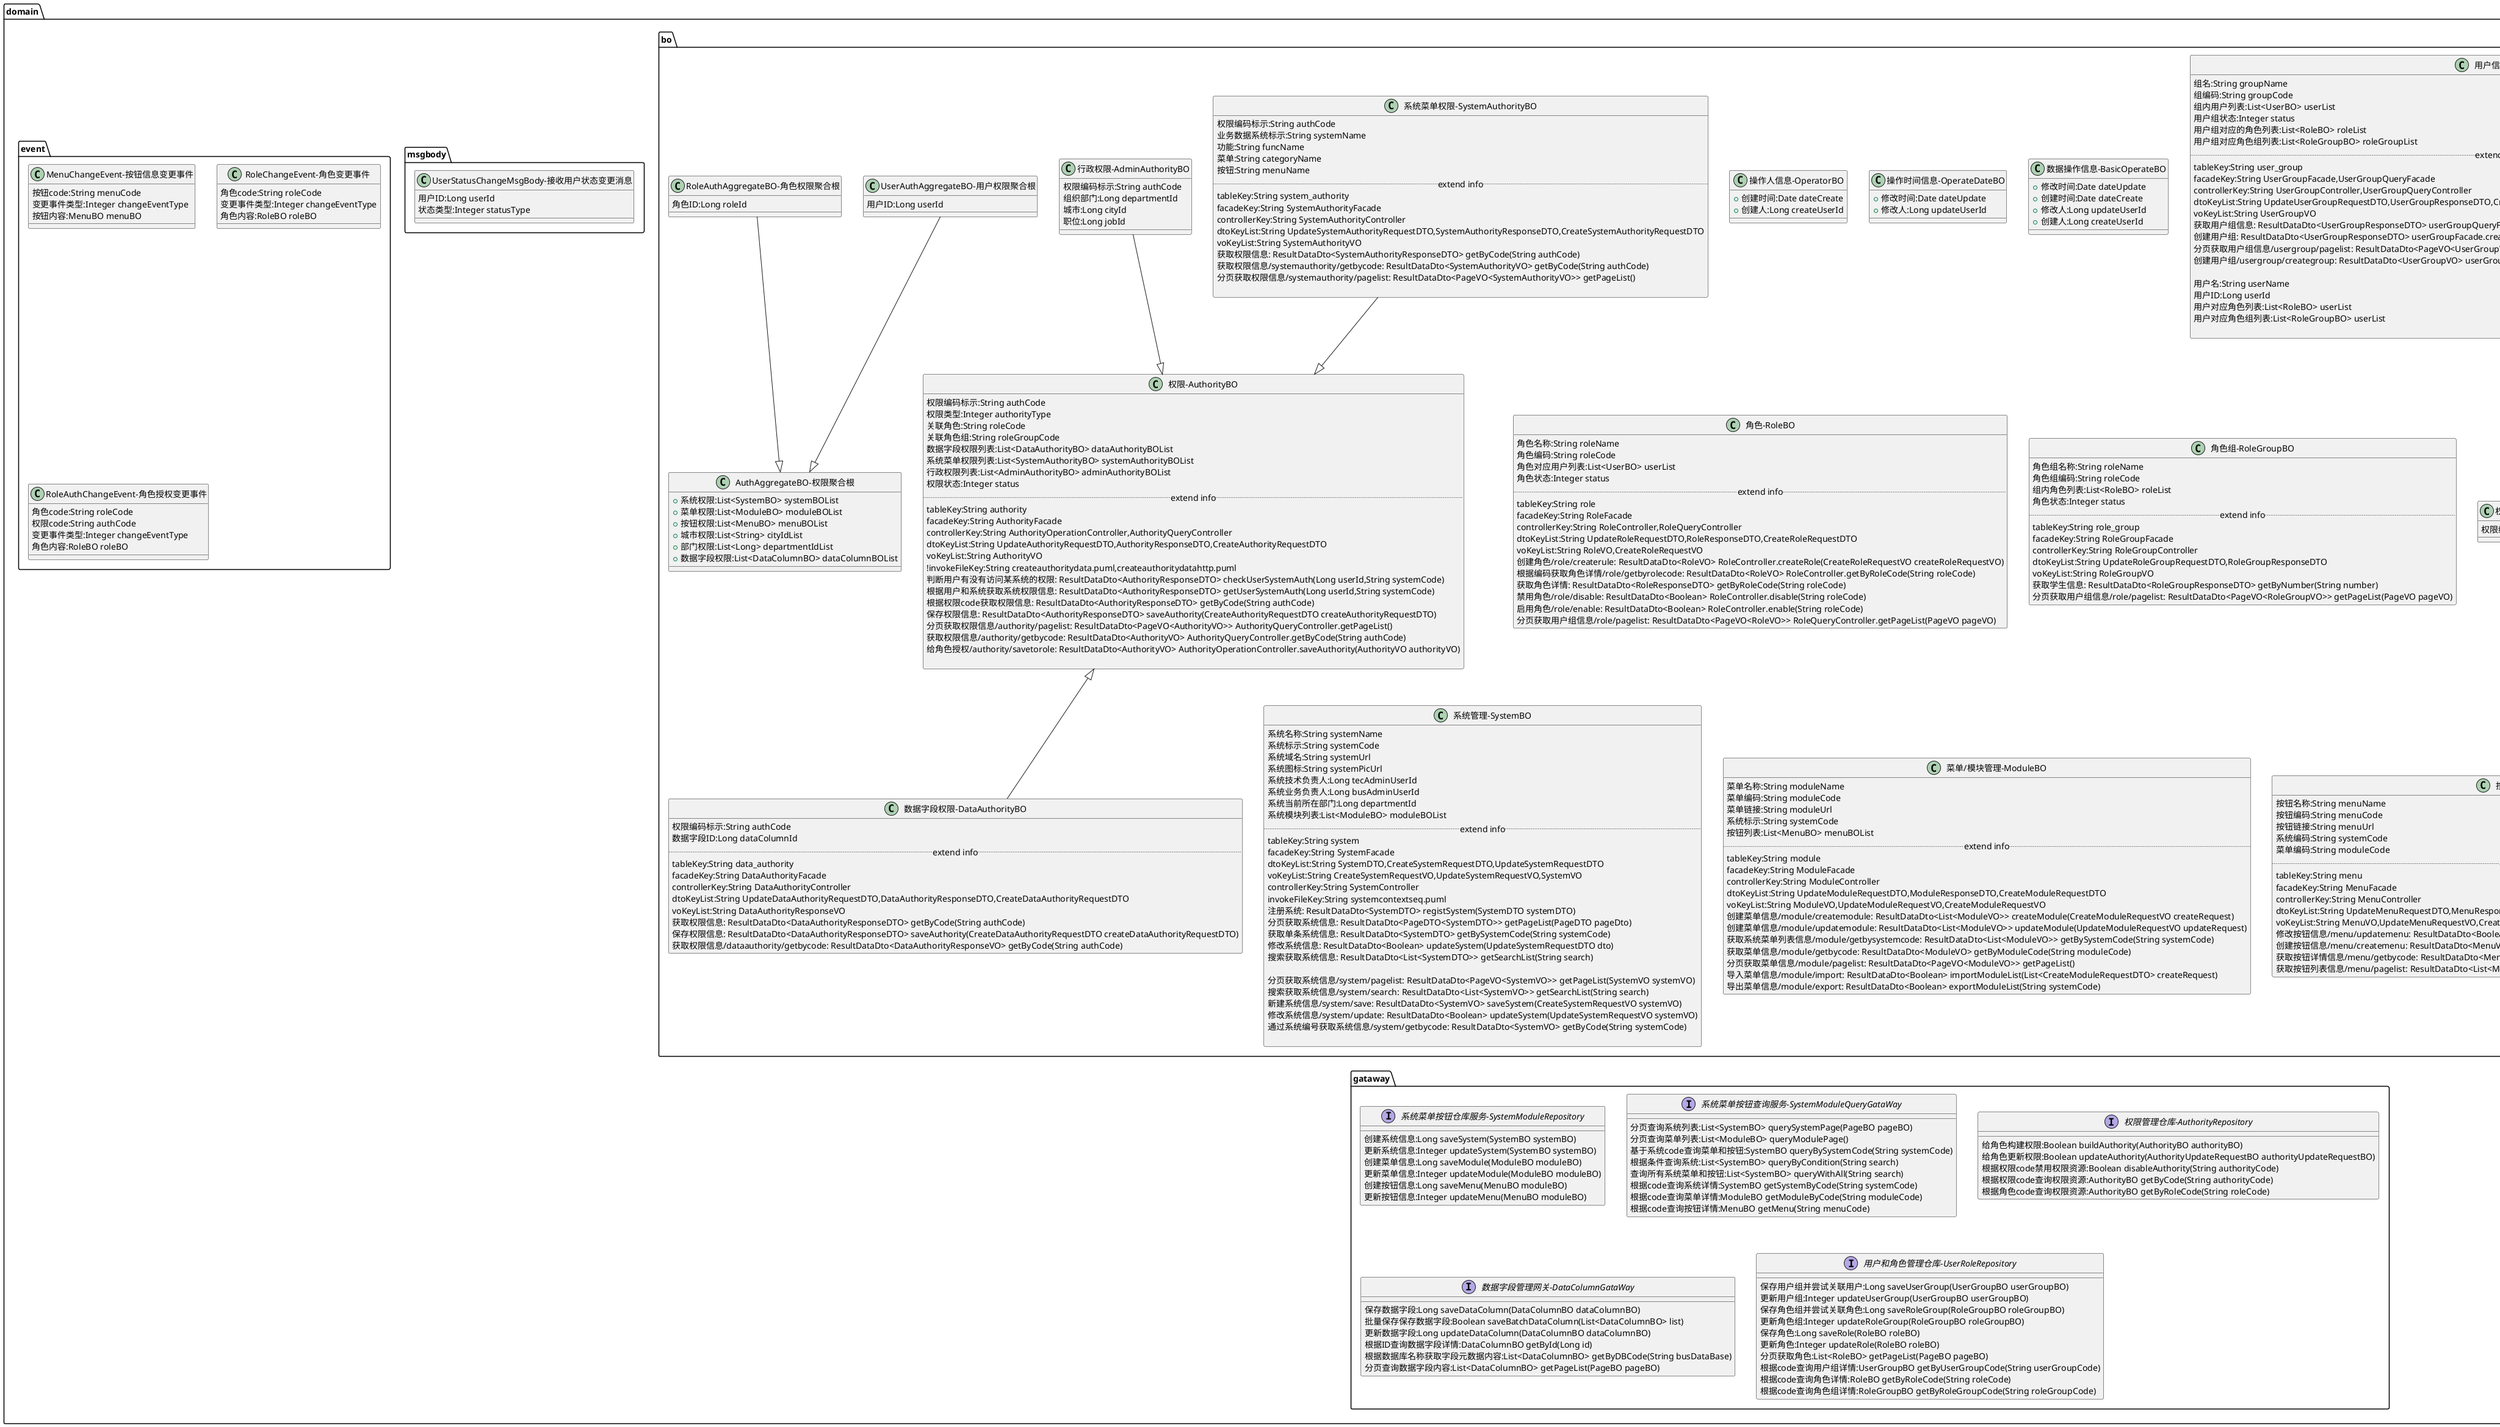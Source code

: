 @startuml

package domain.enum{
    enum  "权限类型-AuthorityTypeEnum"  as  AuthTypeEnum{
        DATA(1,"数据字段权限"),
        FUNCATION(2,"菜单功能权限"),
        ADMINISTRATION(3,"行政权限"),
        CUSTOMIZE(4,"自定义权限");
        权限类型code:Integer code
        权限类型描述:String desc
        static AuthorityTypeEnum getByCode(Integer code)
        .. extend info ..
        toRpcClient:String yes
    }

}

package domain.bo  {
  class "操作人信息-OperatorBO"  as  OperatorBO{
        +创建时间:Date dateCreate
        +创建人:Long createUserId
    }

    class   "操作时间信息-OperateDateBO"    as OperateDateBO{
        +修改时间:Date dateUpdate
        +修改人:Long updateUserId
    }

    class "数据操作信息-BasicOperateBO" as BasicOperateBO{
        +修改时间:Date dateUpdate
        +创建时间:Date dateCreate
        +修改人:Long updateUserId
        +创建人:Long createUserId
    }
    class "用户组-UserGroupBO" as UserBO{
        组名:String groupName
        组编码:String groupCode
        组内用户列表:List<UserBO> userList
        用户组状态:Integer status
        用户组对应的角色列表:List<RoleBO> roleList
        用户组对应角色组列表:List<RoleGroupBO> roleGroupList
        .. extend info ..
        tableKey:String user_group
        facadeKey:String UserGroupFacade,UserGroupQueryFacade
        controllerKey:String UserGroupController,UserGroupQueryController
        dtoKeyList:String UpdateUserGroupRequestDTO,UserGroupResponseDTO,CreateUserGroupRequestDTO
        voKeyList:String UserGroupVO
        获取用户组信息: ResultDataDto<UserGroupResponseDTO> userGroupQueryFacade.getByGroupCode(String groupCode)
        创建用户组: ResultDataDto<UserGroupResponseDTO> userGroupFacade.createUserGroup(CreateUserGroupRequestDTO createUserGroupRequestDTO)
        分页获取用户组信息/usergroup/pagelist: ResultDataDto<PageVO<UserGroupVO>> userGroupQueryController.getPageList()
        创建用户组/usergroup/creategroup: ResultDataDto<UserGroupVO> userGroupController.createUserGroup(UserGroupVO userGroupVO)

    }

    class "用户信息-UserBO" as UserBO{
        用户名:String userName
        用户ID:Long userId
        用户对应角色列表:List<RoleBO> userList
        用户对应角色组列表:List<RoleGroupBO> userList

    }

    class "角色-RoleBO" as RoleBO{
        角色名称:String roleName
        角色编码:String roleCode
        角色对应用户列表:List<UserBO> userList
        角色状态:Integer status
        .. extend info ..
        tableKey:String role
        facadeKey:String RoleFacade
        controllerKey:String RoleController,RoleQueryController
        dtoKeyList:String UpdateRoleRequestDTO,RoleResponseDTO,CreateRoleRequestDTO
        voKeyList:String RoleVO,CreateRoleRequestVO
        创建角色/role/createrule: ResultDataDto<RoleVO> RoleController.createRole(CreateRoleRequestVO createRoleRequestVO)
        根据编码获取角色详情/role/getbyrolecode: ResultDataDto<RoleVO> RoleController.getByRoleCode(String roleCode)
        获取角色详情: ResultDataDto<RoleResponseDTO> getByRoleCode(String roleCode)
        禁用角色/role/disable: ResultDataDto<Boolean> RoleController.disable(String roleCode)
        启用角色/role/enable: ResultDataDto<Boolean> RoleController.enable(String roleCode)
        分页获取用户组信息/role/pagelist: ResultDataDto<PageVO<RoleVO>> RoleQueryController.getPageList(PageVO pageVO)
    }

    class "角色组-RoleGroupBO" as RoleGroupBO{
        角色组名称:String roleName
        角色组编码:String roleCode
        组内角色列表:List<RoleBO> roleList
        角色状态:Integer status
        .. extend info ..
        tableKey:String role_group
        facadeKey:String RoleGroupFacade
        controllerKey:String RoleGroupController
        dtoKeyList:String UpdateRoleGroupRequestDTO,RoleGroupResponseDTO
        voKeyList:String RoleGroupVO
        获取学生信息: ResultDataDto<RoleGroupResponseDTO> getByNumber(String number)
        分页获取用户组信息/role/pagelist: ResultDataDto<PageVO<RoleGroupVO>> getPageList(PageVO pageVO)
    }

    class "权限-AuthorityBO" as AuthorityBO{
        权限编码标示:String authCode
        权限类型:Integer authorityType
        关联角色:String roleCode
        关联角色组:String roleGroupCode
        数据字段权限列表:List<DataAuthorityBO> dataAuthorityBOList
        系统菜单权限列表:List<SystemAuthorityBO> systemAuthorityBOList
        行政权限列表:List<AdminAuthorityBO> adminAuthorityBOList
        权限状态:Integer status
        .. extend info ..
        tableKey:String authority
        facadeKey:String AuthorityFacade
        controllerKey:String AuthorityOperationController,AuthorityQueryController
        dtoKeyList:String UpdateAuthorityRequestDTO,AuthorityResponseDTO,CreateAuthorityRequestDTO
        voKeyList:String AuthorityVO
        !invokeFileKey:String createauthoritydata.puml,createauthoritydatahttp.puml
        判断用户有没有访问某系统的权限: ResultDataDto<AuthorityResponseDTO> checkUserSystemAuth(Long userId,String systemCode)
        根据用户和系统获取系统权限信息: ResultDataDto<AuthorityResponseDTO> getUserSystemAuth(Long userId,String systemCode)
        根据权限code获取权限信息: ResultDataDto<AuthorityResponseDTO> getByCode(String authCode)
        保存权限信息: ResultDataDto<AuthorityResponseDTO> saveAuthority(CreateAuthorityRequestDTO createAuthorityRequestDTO)
        分页获取权限信息/authority/pagelist: ResultDataDto<PageVO<AuthorityVO>> AuthorityQueryController.getPageList()
        获取权限信息/authority/getbycode: ResultDataDto<AuthorityVO> AuthorityQueryController.getByCode(String authCode)
        给角色授权/authority/savetorole: ResultDataDto<AuthorityVO> AuthorityOperationController.saveAuthority(AuthorityVO authorityVO)

    }

    class "权限更新请求实体-AuthorityUpdateRequestBO" as AuthorityUpdateRequestBO{
        权限编码标示:String authCode
    }


    class "数据字段权限-DataAuthorityBO" as DataAuthorityBO {
        权限编码标示:String authCode
	    数据字段ID:Long dataColumnId
        .. extend info ..
        tableKey:String data_authority
        facadeKey:String DataAuthorityFacade
        controllerKey:String DataAuthorityController
        dtoKeyList:String UpdateDataAuthorityRequestDTO,DataAuthorityResponseDTO,CreateDataAuthorityRequestDTO
        voKeyList:String DataAuthorityResponseVO
        获取权限信息: ResultDataDto<DataAuthorityResponseDTO> getByCode(String authCode)
        保存权限信息: ResultDataDto<DataAuthorityResponseDTO> saveAuthority(CreateDataAuthorityRequestDTO createDataAuthorityRequestDTO)
        获取权限信息/dataauthority/getbycode: ResultDataDto<DataAuthorityResponseVO> getByCode(String authCode)
    }

    class "系统菜单权限-SystemAuthorityBO" as SystemAuthorityBO{
        权限编码标示:String authCode
        业务数据系统标示:String systemName
        功能:String funcName
        菜单:String categoryName
        按钮:String menuName
        .. extend info ..
        tableKey:String system_authority
        facadeKey:String SystemAuthorityFacade
        controllerKey:String SystemAuthorityController
        dtoKeyList:String UpdateSystemAuthorityRequestDTO,SystemAuthorityResponseDTO,CreateSystemAuthorityRequestDTO
        voKeyList:String SystemAuthorityVO
        获取权限信息: ResultDataDto<SystemAuthorityResponseDTO> getByCode(String authCode)
        获取权限信息/systemauthority/getbycode: ResultDataDto<SystemAuthorityVO> getByCode(String authCode)
        分页获取权限信息/systemauthority/pagelist: ResultDataDto<PageVO<SystemAuthorityVO>> getPageList()

    }

    class "行政权限-AdminAuthorityBO" as AdminAuthorityBO {
        权限编码标示:String authCode
	    组织部门:Long departmentId
        城市:Long cityId
        职位:Long jobId

    }

    class "系统设置-SystemConfig" as SystemConfig{
        变量名:String varName
        变量描述:String varDesc
        变量值:String value
    }

    class "系统管理-SystemBO" as SystemBO{
        系统名称:String systemName
        系统标示:String systemCode
        系统域名:String systemUrl
        系统图标:String systemPicUrl
        系统技术负责人:Long tecAdminUserId
        系统业务负责人:Long busAdminUserId
        系统当前所在部门:Long departmentId
        系统模块列表:List<ModuleBO> moduleBOList
        .. extend info ..
        tableKey:String system
        facadeKey:String SystemFacade
        dtoKeyList:String SystemDTO,CreateSystemRequestDTO,UpdateSystemRequestDTO
        voKeyList:String CreateSystemRequestVO,UpdateSystemRequestVO,SystemVO
        controllerKey:String SystemController
        invokeFileKey:String systemcontextseq.puml
        注册系统: ResultDataDto<SystemDTO> registSystem(SystemDTO systemDTO)
        分页获取系统信息: ResultDataDto<PageDTO<SystemDTO>> getPageList(PageDTO pageDto)
        获取单条系统信息: ResultDataDto<SystemDTO> getBySystemCode(String systemCode)
        修改系统信息: ResultDataDto<Boolean> updateSystem(UpdateSystemRequestDTO dto)
        搜索获取系统信息: ResultDataDto<List<SystemDTO>> getSearchList(String search)

        分页获取系统信息/system/pagelist: ResultDataDto<PageVO<SystemVO>> getPageList(SystemVO systemVO)
        搜索获取系统信息/system/search: ResultDataDto<List<SystemVO>> getSearchList(String search)
        新建系统信息/system/save: ResultDataDto<SystemVO> saveSystem(CreateSystemRequestVO systemVO)
        修改系统信息/system/update: ResultDataDto<Boolean> updateSystem(UpdateSystemRequestVO systemVO)
        通过系统编号获取系统信息/system/getbycode: ResultDataDto<SystemVO> getByCode(String systemCode)

    }
    class "菜单/模块管理-ModuleBO" as ModuleBO{
        菜单名称:String moduleName
        菜单编码:String moduleCode
        菜单链接:String moduleUrl
        系统标示:String systemCode
        按钮列表:List<MenuBO> menuBOList
        .. extend info ..
        tableKey:String module
        facadeKey:String ModuleFacade
        controllerKey:String ModuleController
        dtoKeyList:String UpdateModuleRequestDTO,ModuleResponseDTO,CreateModuleRequestDTO
        voKeyList:String ModuleVO,UpdateModuleRequestVO,CreateModuleRequestVO
        创建菜单信息/module/createmodule: ResultDataDto<List<ModuleVO>> createModule(CreateModuleRequestVO createRequest)
        创建菜单信息/module/updatemodule: ResultDataDto<List<ModuleVO>> updateModule(UpdateModuleRequestVO updateRequest)
        获取系统菜单列表信息/module/getbysystemcode: ResultDataDto<List<ModuleVO>> getBySystemCode(String systemCode)
        获取菜单信息/module/getbycode: ResultDataDto<ModuleVO> getByModuleCode(String moduleCode)
        分页获取菜单信息/module/pagelist: ResultDataDto<PageVO<ModuleVO>> getPageList()
        导入菜单信息/module/import: ResultDataDto<Boolean> importModuleList(List<CreateModuleRequestDTO> createRequest)
        导出菜单信息/module/export: ResultDataDto<Boolean> exportModuleList(String systemCode)
    }

     class "按钮管理-MenuBO" as MenuBO{
         按钮名称:String menuName
         按钮编码:String menuCode
         按钮链接:String menuUrl
         系统编码:String systemCode
         菜单编码:String moduleCode
        .. extend info ..
        tableKey:String menu
        facadeKey:String MenuFacade
        controllerKey:String MenuController
        dtoKeyList:String UpdateMenuRequestDTO,MenuResponseDTO,CreateMenuRequestDTO
        voKeyList:String MenuVO,UpdateMenuRequestVO,CreateMenuRequestVO
        修改按钮信息/menu/updatemenu: ResultDataDto<Boolean> updateMenu(UpdateMenuRequestVO updateMenuRequestVO)
        创建按钮信息/menu/createmenu: ResultDataDto<MenuVO> createMenu(CreateMenuRequestVO createMenuRequestVO)
        获取按钮详情信息/menu/getbycode: ResultDataDto<MenuVO> getByCode(String menuCode)
        获取按钮列表信息/menu/pagelist: ResultDataDto<List<MenuVO>> getPageList(String moduleCode )
     }

     class "数据字段实体-DataColumnBO" as DataColumnBO{
         主键ID:Long id
         数据库业务系统名称:String busDataBase
         数据库表名称:String tableName
         数据库表描述:String tableDesc
         数据库字段名称:String columnName
         数据库字段描述:String columnDesc
         业务字段名称:String fieldName
         .. extend info ..
         tableKey:String data_column_config
         controllerKey:String DataColumnController
         voKeyList:String DataColumnResponseVO,DataColumnVO
         !invokeFileKey:String datacolumncontextseq.puml
         获取数据字段信息/datacolumn/getbycode: ResultDataDto<List<DataColumnVO>> getListByBusDataBase(String busDataBase)
         分页获取数据字段信息/datacolumn/pagelist: ResultDataDto<PageVO<DataColumnVO>> getPageList(PageVO pageVO)
         导入数据字段列表/datacolumn/import: ResultDataDto<Boolean> importDataColumnList(List<DataColumnVO> updateMenuRequestDTO)
     }


    class "AuthAggregateBO-权限聚合根" as AuthAggregateBO{
        +系统权限:List<SystemBO> systemBOList
        +菜单权限:List<ModuleBO> moduleBOList
        +按钮权限:List<MenuBO> menuBOList
        +城市权限:List<String> cityIdList
        +部门权限:List<Long> departmentIdList
        +数据字段权限:List<DataColumnBO> dataColumnBOList
    }

    class "UserAuthAggregateBO-用户权限聚合根" as UserAuthAggregateBO{
        用户ID:Long userId
    }

    class "RoleAuthAggregateBO-角色权限聚合根" as RoleAuthAggregateBO{
        角色ID:Long roleId
    }

    AuthorityBO <|-- DataAuthorityBO
    AdminAuthorityBO --|> AuthorityBO
    SystemAuthorityBO --|> AuthorityBO
    UserAuthAggregateBO --|> AuthAggregateBO
    RoleAuthAggregateBO --|> AuthAggregateBO

}


package domain.msgbody {
    class "UserStatusChangeMsgBody-接收用户状态变更消息" as UserChangeMsgBody{
        用户ID:Long userId
        状态类型:Integer statusType
    }
}

package domain.event{
    class "MenuChangeEvent-按钮信息变更事件" as MenuChangeEvent{
        按钮code:String menuCode
        变更事件类型:Integer changeEventType
        按钮内容:MenuBO menuBO
    }
    class "RoleChangeEvent-角色变更事件" as RoleChangeEvent{
        角色code:String roleCode
        变更事件类型:Integer changeEventType
        角色内容:RoleBO roleBO
    }
    class "RoleAuthChangeEvent-角色授权变更事件" as RoleAuthChangeEvent{
        角色code:String roleCode
        权限code:String authCode
        变更事件类型:Integer changeEventType
        角色内容:RoleBO roleBO
    }
}



package domain.gataway {
    interface "系统菜单按钮仓库服务-SystemModuleRepository" as SystemModuleRepository{
        创建系统信息:Long saveSystem(SystemBO systemBO)
        更新系统信息:Integer updateSystem(SystemBO systemBO)
        创建菜单信息:Long saveModule(ModuleBO moduleBO)
        更新菜单信息:Integer updateModule(ModuleBO moduleBO)
        创建按钮信息:Long saveMenu(MenuBO moduleBO)
        更新按钮信息:Integer updateMenu(MenuBO moduleBO)

    }

    interface "系统菜单按钮查询服务-SystemModuleQueryGataWay" as SystemModuleQueryGataWay{
        分页查询系统列表:List<SystemBO> querySystemPage(PageBO pageBO)
        分页查询菜单列表:List<ModuleBO> queryModulePage()
        基于系统code查询菜单和按钮:SystemBO queryBySystemCode(String systemCode)
        根据条件查询系统:List<SystemBO> queryByCondition(String search)
        查询所有系统菜单和按钮:List<SystemBO> queryWithAll(String search)
        根据code查询系统详情:SystemBO getSystemByCode(String systemCode)
        根据code查询菜单详情:ModuleBO getModuleByCode(String moduleCode)
        根据code查询按钮详情:MenuBO getMenu(String menuCode)
    }


    interface "权限管理仓库-AuthorityRepository" as AuthorityRepository{
        给角色构建权限:Boolean buildAuthority(AuthorityBO authorityBO)
        给角色更新权限:Boolean updateAuthority(AuthorityUpdateRequestBO authorityUpdateRequestBO)
        根据权限code禁用权限资源:Boolean disableAuthority(String authorityCode)
        根据权限code查询权限资源:AuthorityBO getByCode(String authorityCode)
        根据角色code查询权限资源:AuthorityBO getByRoleCode(String roleCode)
    }

    interface "数据字段管理网关-DataColumnGataWay" as DataColumnGataWay{
        保存数据字段:Long saveDataColumn(DataColumnBO dataColumnBO)
        批量保存保存数据字段:Boolean saveBatchDataColumn(List<DataColumnBO> list)
        更新数据字段:Long updateDataColumn(DataColumnBO dataColumnBO)
        根据ID查询数据字段详情:DataColumnBO getById(Long id)
        根据数据库名称获取字段元数据内容:List<DataColumnBO> getByDBCode(String busDataBase)
        分页查询数据字段内容:List<DataColumnBO> getPageList(PageBO pageBO)
    }

    interface "用户和角色管理仓库-UserRoleRepository" as UserRoleRepository{
        保存用户组并尝试关联用户:Long saveUserGroup(UserGroupBO userGroupBO)
        更新用户组:Integer updateUserGroup(UserGroupBO userGroupBO)
        保存角色组并尝试关联角色:Long saveRoleGroup(RoleGroupBO roleGroupBO)
        更新角色组:Integer updateRoleGroup(RoleGroupBO roleGroupBO)
        保存角色:Long saveRole(RoleBO roleBO)
        更新角色:Integer updateRole(RoleBO roleBO)
        分页获取角色:List<RoleBO> getPageList(PageBO pageBO)
        根据code查询用户组详情:UserGroupBO getByUserGroupCode(String userGroupCode)
        根据code查询角色详情:RoleBO getByRoleCode(String roleCode)
        根据code查询角色组详情:RoleGroupBO getByRoleGroupCode(String roleGroupCode)
    }

}


package "领域工厂服务包-domain.factory" {
    class "权限工厂服务-AuthorityFactory" as AuthorityFactory{
        +基于权限本身的维度-权限编码构建权限模型:AuthorityBO buildAuthorityByCode(String authorityCode)
        +基于用户的维度构建权限模型:UserAuthAggregateBO buildAuthorityWithRoleCode(String roleCode)
    }

}

package   "防腐层包-infrast.acl" as   infrast.acl {
    interface   "部门查询服务适配器-DepartmentServiceAdapter" as DepartmentServiceAdapter{
        查询所有有效的部门: List<DepartmentResponseDTO> queryAllDepartment(DepartmentQueryDTO queryDto)
        查询子部门: List<DepartmentResponseDTO> queryDepartmentsList(Long pId)
    }

    interface   "省份城市查询服务适配器-AreaServiceAdapter" as AreaServiceAdapter{
        查询所有的省份: List<ProvinceResponseDTO> queryAllProvince()
        查询省份下所有城市: List<CityResponseDTO> queryCityByProvinceid(Long provinceId)
    }

}


package app.command {

    class "抽象命令类-AbstractCmd" as AbstractCmd{
        +操作时间: Date operateTime
        +操作人ID: Long userId
        +命令类: Class commandClass
        +命令数据: String payLoad;

    }

    class "增加用户组命令-AddUserGroupCmd"   as AddUserGroupCmd{
        组名:String groupName
        用户ID:Long userId
    }

    class "增加用户命令-AddUserCmd" as AddUserCmd{
        用户名:String userName
        用户ID:Long userId
        所属组织:Long departmentId
    }

    class "增加用户权限-AddUserAuthCmd" as AddUserAuthCmd{
        用户ID:Long userId
        角色ID:Long roleId
        权限类型:int authorityType
        权限数据内容:String json
    }

    class "更新用户权限-UpdateUserAuthCmd" as UpdateUserAuthCmd{
        用户ID:Long userId
        角色ID:Long roleId
        权限数据内容:String json
    }

    class "更新角色权限-UpdateRoleAuthCmd" as UpdateRoleAuthCmd{
        角色ID:Long roleId
        权限数据内容:String json
    }

     class "对角色权限-AddRoleAuthCmd" as AddRoleAuthCmd{
         角色ID:Long roleId
         权限数据内容:String json
     }

    AddUserRoleCmd --|> AbstractCmd
    AddUserGroupCmd --|> AbstractCmd
    AddUserCmd --|> AbstractCmd
    AddUserAuthCmd --|> AbstractCmd
    UpdateUserAuthCmd --|> AbstractCmd
    AddRoleAuthCmd --|> AbstractCmd
    UpdateRoleAuthCmd --|> AbstractCmd

}


package app.exe {

    interface  "命令执行接口-CmdExeService"     as    CmdExeService{
        命令执行入口:String exe(AbstractCmd abstractCmd)
    }

    class "用户组cmd处理类-UserGroupCmdExe" as UserGroupCmdExe{

    }

    class "用户cmd处理类-UserCmdExe" as UserCmdExe{

    }

    class "用户权限cmd处理类-UserAuthCmdExe" as UserAuthCmdExe{

    }


    class "角色权限cmd处理类-RoleAuthCmdExe" as RoleAuthCmdExe{

    }

    UserGroupCmdExe ..|> CmdExeService
    UserCmdExe ..|> CmdExeService
    UserAuthCmdExe ..|> CmdExeService
    RoleAuthCmdExe ..|> CmdExeService

}



package "应用层事件监听器包支持域内消息和域外消息，在应用层处理消息-app.listener"  as app.listener{
    class "权限变更监听器-AuthorityChangeListener" as AuthorityChangeListener{
         +事务提交后权限变更监听:void authorityCreate(String authCode)
         +用户状态信息变更监听消费:void userStatusChange(Long userId)
    }

    class "系统菜单按钮变更监听器-SystemChangeListener" as SystemChangeListener{
         +事务提交后权限变更监听:void systemChange(MenuChangeEvent event)
    }
}



package   "基础设施层消息生产者-mq.producer" as   mq.producer {
    class "权限上下文消息生产者-AuthorityMqProducer" as AuthorityMqProducer{
         +权限创建:void authorityCreate(String authCode)
         +权限更新:void authorityUpdate(String authCode)
    }

    class "系统上下文消息生产者-SystemMqProducer" as SystemMqProducer{
         +事务提交后权限变更监听:void systemChange(MenuChangeEvent event)
    }
}

package   "基础设施层消息消费者-mq.consumer" as   mq.consumer {
    class "用户上下文消息消费者或者监听-UserMqConsumer" as UserMqConsumer{
         +监听用户状态变更:void consumeUserStatusChange(String mqBody)
    }
    class "组织上下文消息消费者或者监听-DepartmentMqConsumer" as DepartmentMqConsumer{
         +监听组织状态变更:void consumeDepartmentStatusChange(String mqBody)
    }
}


package   "基础设施层消息消费处理器或者直接在基础设施层处理消息代码方案一-mq.handler" as   mq.handler {
    class "用户上下文消息处理器-UserMqHandler" as UserMqHandler{
         +处理用户状态变更的权限信息:void handleUserStatusChange(String mqBody)
    }
}

@enduml